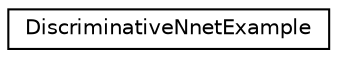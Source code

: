 digraph "Graphical Class Hierarchy"
{
  edge [fontname="Helvetica",fontsize="10",labelfontname="Helvetica",labelfontsize="10"];
  node [fontname="Helvetica",fontsize="10",shape=record];
  rankdir="LR";
  Node0 [label="DiscriminativeNnetExample",height=0.2,width=0.4,color="black", fillcolor="white", style="filled",URL="$structkaldi_1_1nnet2_1_1DiscriminativeNnetExample.html",tooltip="This struct is used to store the information we need for discriminative training (MMI or MPE)..."];
}
